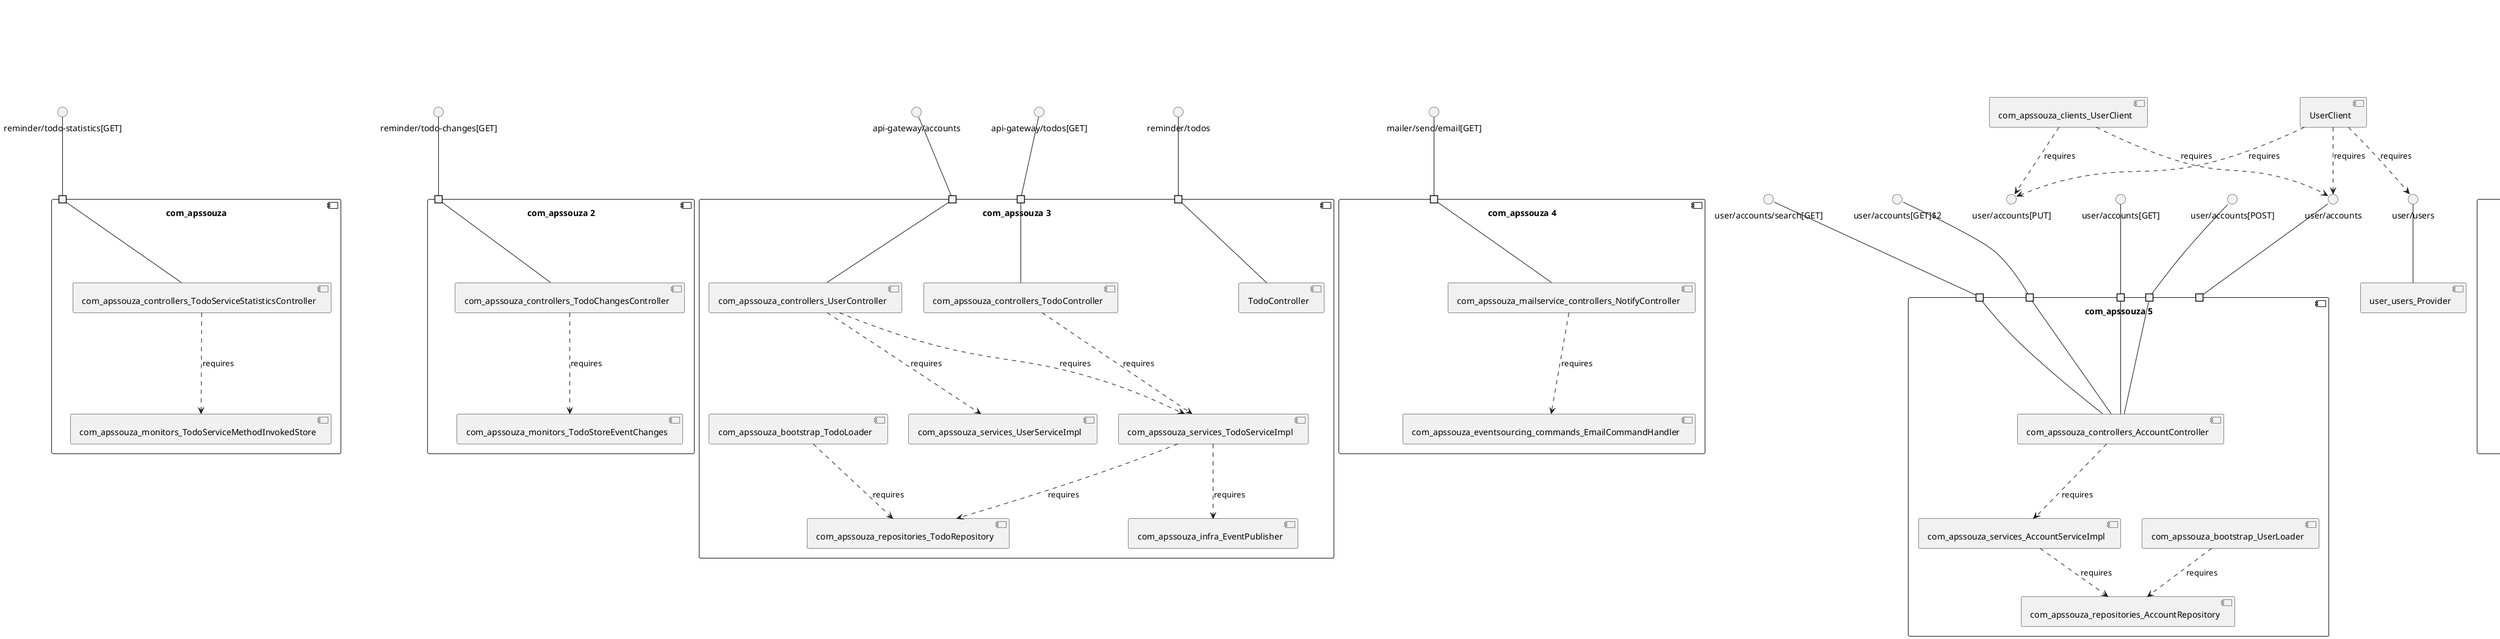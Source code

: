 @startuml
skinparam fixCircleLabelOverlapping true
skinparam componentStyle uml2
component "com_apssouza\n\n\n\n\n\n" {
[com_apssouza_controllers_TodoServiceStatisticsController]
[com_apssouza_monitors_TodoServiceMethodInvokedStore]
portin " " as com_apssouza_requires_reminder_todo_statistics_GET_
[com_apssouza_controllers_TodoServiceStatisticsController]..>[com_apssouza_monitors_TodoServiceMethodInvokedStore] : requires
"com_apssouza_requires_reminder_todo_statistics_GET_"--[com_apssouza_controllers_TodoServiceStatisticsController]
}
interface "reminder/todo-statistics[GET]" as interface.reminder_todo_statistics_GET_
interface.reminder_todo_statistics_GET_--"com_apssouza_requires_reminder_todo_statistics_GET_"
component "com_apssouza 2\n\n\n\n\n\n" {
[com_apssouza_controllers_TodoChangesController]
[com_apssouza_monitors_TodoStoreEventChanges]
portin " " as com_apssouza_2_requires_reminder_todo_changes_GET_
[com_apssouza_controllers_TodoChangesController]..>[com_apssouza_monitors_TodoStoreEventChanges] : requires
"com_apssouza_2_requires_reminder_todo_changes_GET_"--[com_apssouza_controllers_TodoChangesController]
}
interface "reminder/todo-changes[GET]" as interface.reminder_todo_changes_GET_
interface.reminder_todo_changes_GET_--"com_apssouza_2_requires_reminder_todo_changes_GET_"
component "com_apssouza 3\n\n\n\n\n\n" {
[com_apssouza_services_UserServiceImpl]
[com_apssouza_controllers_TodoController]
[com_apssouza_controllers_UserController]
[com_apssouza_bootstrap_TodoLoader]
[com_apssouza_services_TodoServiceImpl]
[com_apssouza_repositories_TodoRepository]
[TodoController]
[com_apssouza_infra_EventPublisher]
portin " " as com_apssouza_3_requires_api_gateway_todos_GET_
portin " " as com_apssouza_3_requires_api_gateway_accounts
portin " " as com_apssouza_3_requires_reminder_todos
[com_apssouza_controllers_UserController]..>[com_apssouza_services_UserServiceImpl] : requires
[com_apssouza_services_TodoServiceImpl]..>[com_apssouza_infra_EventPublisher] : requires
[com_apssouza_bootstrap_TodoLoader]..>[com_apssouza_repositories_TodoRepository] : requires
[com_apssouza_controllers_TodoController]..>[com_apssouza_services_TodoServiceImpl] : requires
[com_apssouza_services_TodoServiceImpl]..>[com_apssouza_repositories_TodoRepository] : requires
[com_apssouza_controllers_UserController]..>[com_apssouza_services_TodoServiceImpl] : requires
"com_apssouza_3_requires_api_gateway_todos_GET_"--[com_apssouza_controllers_TodoController]
"com_apssouza_3_requires_api_gateway_accounts"--[com_apssouza_controllers_UserController]
"com_apssouza_3_requires_reminder_todos"--[TodoController]
}
interface "api-gateway/accounts" as interface.api_gateway_accounts
interface.api_gateway_accounts--"com_apssouza_3_requires_api_gateway_accounts"
interface "api-gateway/todos[GET]" as interface.api_gateway_todos_GET_
interface.api_gateway_todos_GET_--"com_apssouza_3_requires_api_gateway_todos_GET_"
interface "reminder/todos" as interface.reminder_todos
interface.reminder_todos--"com_apssouza_3_requires_reminder_todos"
component "com_apssouza 4\n\n\n\n\n\n" {
[com_apssouza_eventsourcing_commands_EmailCommandHandler]
[com_apssouza_mailservice_controllers_NotifyController]
portin " " as com_apssouza_4_requires_mailer_send_email_GET_
[com_apssouza_mailservice_controllers_NotifyController]..>[com_apssouza_eventsourcing_commands_EmailCommandHandler] : requires
"com_apssouza_4_requires_mailer_send_email_GET_"--[com_apssouza_mailservice_controllers_NotifyController]
}
interface "mailer/send/email[GET]" as interface.mailer_send_email_GET_
interface.mailer_send_email_GET_--"com_apssouza_4_requires_mailer_send_email_GET_"
component "com_apssouza 5\n\n\n\n\n\n" {
[com_apssouza_services_AccountServiceImpl]
[com_apssouza_bootstrap_UserLoader]
[com_apssouza_repositories_AccountRepository]
[com_apssouza_controllers_AccountController]
portin " " as com_apssouza_5_requires_user_accounts_GET_
portin " " as com_apssouza_5_requires_user_accounts
portin " " as com_apssouza_5_requires_user_accounts_POST_
portin " " as com_apssouza_5_requires_user_accounts_search_GET_
portin " " as com_apssouza_5_requires_user_accounts_GET_2
[com_apssouza_bootstrap_UserLoader]..>[com_apssouza_repositories_AccountRepository] : requires
[com_apssouza_services_AccountServiceImpl]..>[com_apssouza_repositories_AccountRepository] : requires
[com_apssouza_controllers_AccountController]..>[com_apssouza_services_AccountServiceImpl] : requires
"com_apssouza_5_requires_user_accounts_search_GET_"--[com_apssouza_controllers_AccountController]
"com_apssouza_5_requires_user_accounts_GET_2"--[com_apssouza_controllers_AccountController]
"com_apssouza_5_requires_user_accounts_GET_"--[com_apssouza_controllers_AccountController]
"com_apssouza_5_requires_user_accounts_POST_"--[com_apssouza_controllers_AccountController]
}
interface "user/accounts[GET]$2" as interface.user_accounts_GET_2
interface.user_accounts_GET_2--"com_apssouza_5_requires_user_accounts_GET_2"
interface "user/accounts[GET]" as interface.user_accounts_GET_
interface.user_accounts_GET_--"com_apssouza_5_requires_user_accounts_GET_"
interface "user/accounts[POST]" as interface.user_accounts_POST_
interface.user_accounts_POST_--"com_apssouza_5_requires_user_accounts_POST_"
interface "user/accounts" as interface.user_accounts
interface.user_accounts--"com_apssouza_5_requires_user_accounts"
interface "user/accounts/search[GET]" as interface.user_accounts_search_GET_
interface.user_accounts_search_GET_--"com_apssouza_5_requires_user_accounts_search_GET_"
component "com_apssouza_eventsourcing\n\n\n\n\n\n" {
[com_apssouza_eventsourcing_eventstore_EventStoreRepository]
[com_apssouza_eventsourcing_services_EventSourcingServiceImpl]
[com_apssouza_eventsourcing_eventstore_EventSerializer]
[com_apssouza_eventsourcing_services_EventSourcingServiceImpl]..>[com_apssouza_eventsourcing_eventstore_EventStoreRepository] : requires
[com_apssouza_eventsourcing_services_EventSourcingServiceImpl]..>[com_apssouza_eventsourcing_eventstore_EventSerializer] : requires
}
component "com_apssouza_integrations_socket_TodoSocketController\n\n\n\n\n\n" {
[com_apssouza_integrations_socket_TodoSocketController]
}
component "com_apssouza_mailservice\n\n\n\n\n\n" {
[com_apssouza_mailservice_controllers_EmailController]
[com_apssouza_mailservice_repository_EmailRepository]
portin " " as com_apssouza_mailservice_requires_mailer_emails_GET_
[com_apssouza_mailservice_controllers_EmailController]..>[com_apssouza_mailservice_repository_EmailRepository] : requires
"com_apssouza_mailservice_requires_mailer_emails_GET_"--[com_apssouza_mailservice_controllers_EmailController]
}
interface "mailer/emails[GET]" as interface.mailer_emails_GET_
interface.mailer_emails_GET_--"com_apssouza_mailservice_requires_mailer_emails_GET_"
interface "user/accounts" as interface.user_accounts
[UserClient]..>interface.user_accounts : requires
interface "user/accounts[PUT]" as interface.user_accounts_PUT_
[UserClient]..>interface.user_accounts_PUT_ : requires
interface "user/users" as interface.user_users
[UserClient]..>interface.user_users : requires
interface "user/accounts" as interface.user_accounts
[com_apssouza_clients_UserClient]..>interface.user_accounts : requires
interface "user/accounts[PUT]" as interface.user_accounts_PUT_
[com_apssouza_clients_UserClient]..>interface.user_accounts_PUT_ : requires
interface "com_apssouza_eventsourcing_services_ApplicationEventPublisher" as interface.com_apssouza_eventsourcing_services_ApplicationEventPublisher
interface.com_apssouza_eventsourcing_services_ApplicationEventPublisher--[com_apssouza_eventsourcing_services_ApplicationEventPublisher_Provider]
interface "com_apssouza_infra_ApplicationEventPublisher" as interface.com_apssouza_infra_ApplicationEventPublisher
interface.com_apssouza_infra_ApplicationEventPublisher--[com_apssouza_infra_ApplicationEventPublisher_Provider]
interface "com_apssouza_infra_Source" as interface.com_apssouza_infra_Source
interface.com_apssouza_infra_Source--[com_apssouza_infra_Source_Provider]
interface "user/users" as interface.user_users
interface.user_users--[user_users_Provider]

@enduml
